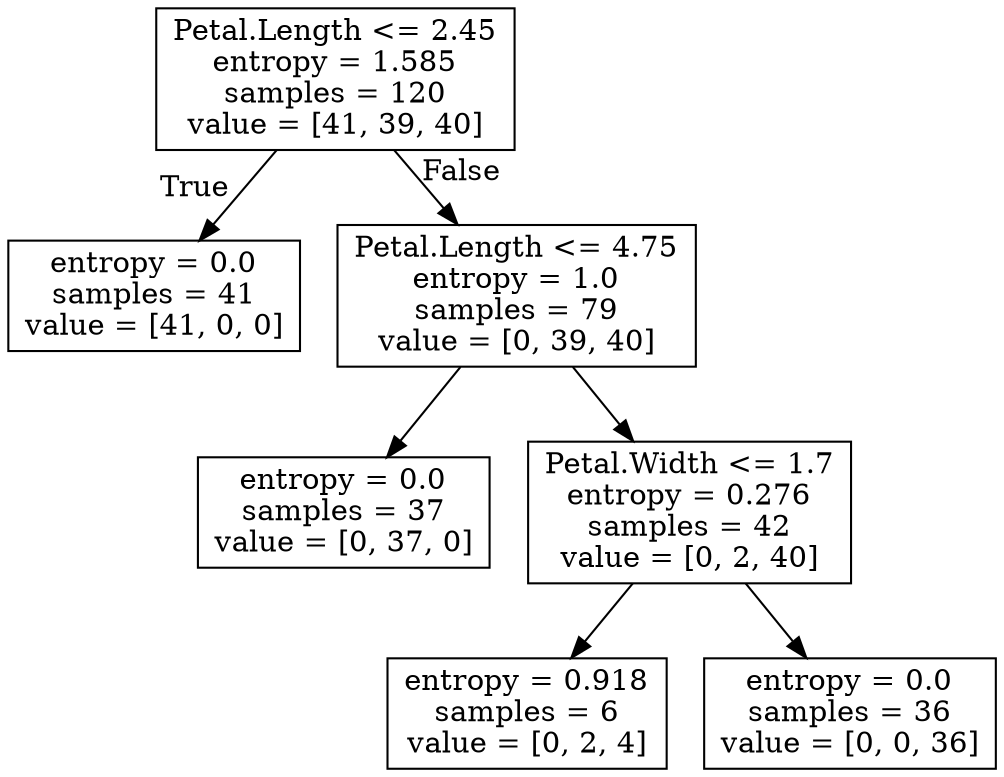 digraph Tree {
node [shape=box] ;
0 [label="Petal.Length <= 2.45\nentropy = 1.585\nsamples = 120\nvalue = [41, 39, 40]"] ;
1 [label="entropy = 0.0\nsamples = 41\nvalue = [41, 0, 0]"] ;
0 -> 1 [labeldistance=2.5, labelangle=45, headlabel="True"] ;
2 [label="Petal.Length <= 4.75\nentropy = 1.0\nsamples = 79\nvalue = [0, 39, 40]"] ;
0 -> 2 [labeldistance=2.5, labelangle=-45, headlabel="False"] ;
3 [label="entropy = 0.0\nsamples = 37\nvalue = [0, 37, 0]"] ;
2 -> 3 ;
4 [label="Petal.Width <= 1.7\nentropy = 0.276\nsamples = 42\nvalue = [0, 2, 40]"] ;
2 -> 4 ;
5 [label="entropy = 0.918\nsamples = 6\nvalue = [0, 2, 4]"] ;
4 -> 5 ;
6 [label="entropy = 0.0\nsamples = 36\nvalue = [0, 0, 36]"] ;
4 -> 6 ;
}